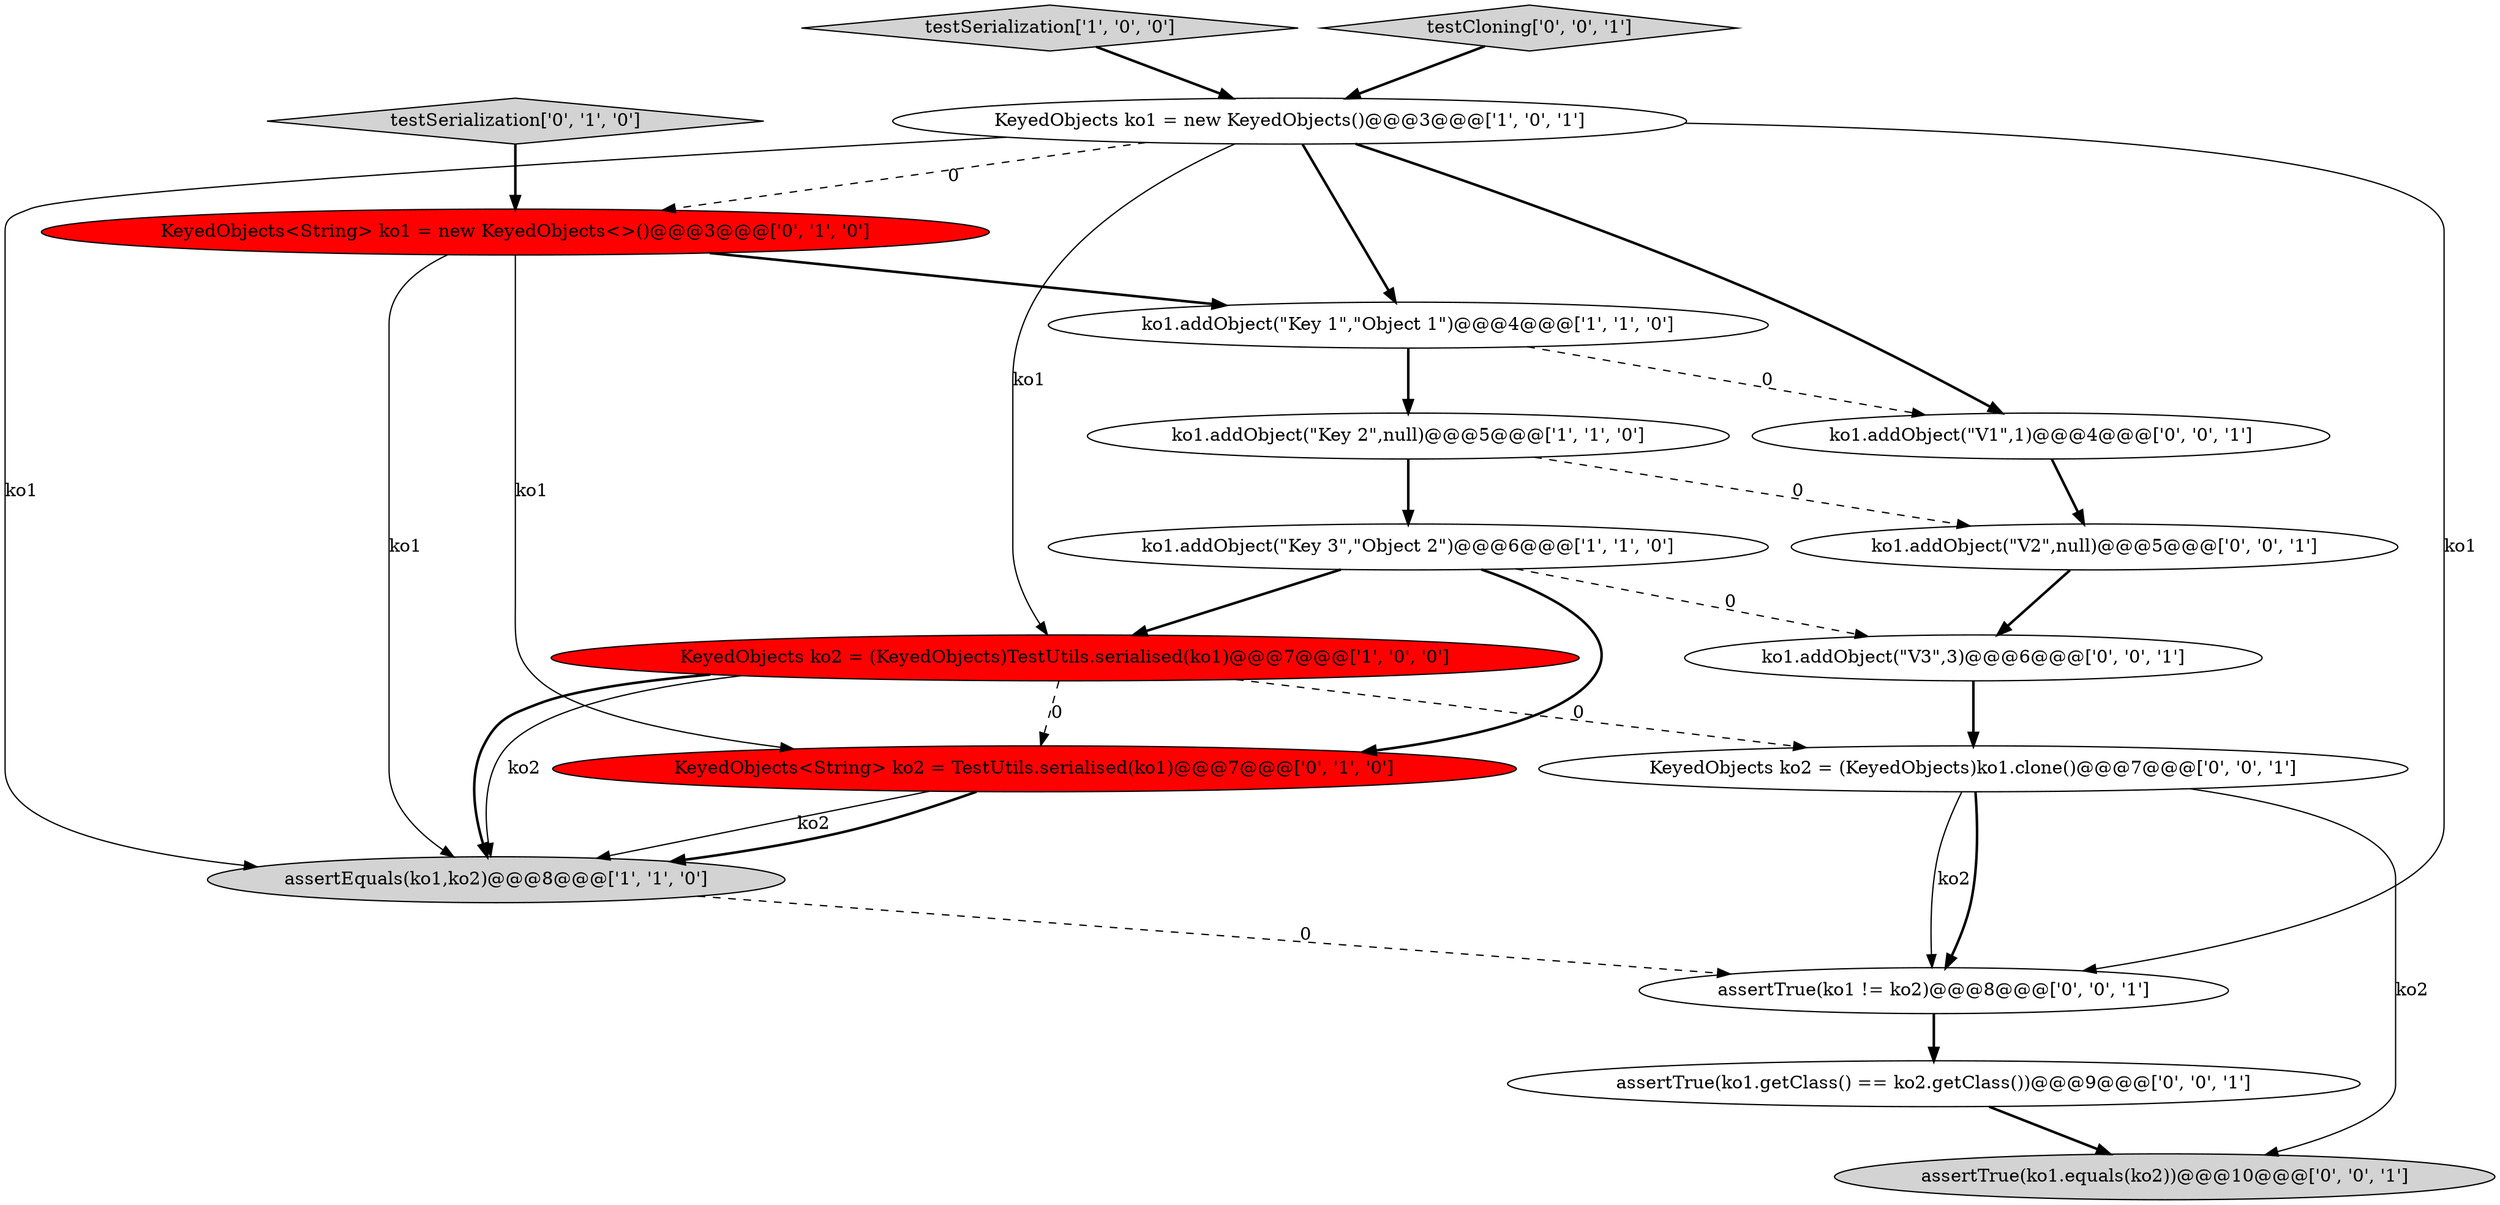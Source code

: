 digraph {
13 [style = filled, label = "KeyedObjects ko2 = (KeyedObjects)ko1.clone()@@@7@@@['0', '0', '1']", fillcolor = white, shape = ellipse image = "AAA0AAABBB3BBB"];
6 [style = filled, label = "ko1.addObject(\"Key 1\",\"Object 1\")@@@4@@@['1', '1', '0']", fillcolor = white, shape = ellipse image = "AAA0AAABBB1BBB"];
1 [style = filled, label = "assertEquals(ko1,ko2)@@@8@@@['1', '1', '0']", fillcolor = lightgray, shape = ellipse image = "AAA0AAABBB1BBB"];
7 [style = filled, label = "testSerialization['0', '1', '0']", fillcolor = lightgray, shape = diamond image = "AAA0AAABBB2BBB"];
15 [style = filled, label = "assertTrue(ko1.equals(ko2))@@@10@@@['0', '0', '1']", fillcolor = lightgray, shape = ellipse image = "AAA0AAABBB3BBB"];
16 [style = filled, label = "assertTrue(ko1 != ko2)@@@8@@@['0', '0', '1']", fillcolor = white, shape = ellipse image = "AAA0AAABBB3BBB"];
8 [style = filled, label = "KeyedObjects<String> ko1 = new KeyedObjects<>()@@@3@@@['0', '1', '0']", fillcolor = red, shape = ellipse image = "AAA1AAABBB2BBB"];
3 [style = filled, label = "ko1.addObject(\"Key 3\",\"Object 2\")@@@6@@@['1', '1', '0']", fillcolor = white, shape = ellipse image = "AAA0AAABBB1BBB"];
5 [style = filled, label = "testSerialization['1', '0', '0']", fillcolor = lightgray, shape = diamond image = "AAA0AAABBB1BBB"];
11 [style = filled, label = "ko1.addObject(\"V1\",1)@@@4@@@['0', '0', '1']", fillcolor = white, shape = ellipse image = "AAA0AAABBB3BBB"];
17 [style = filled, label = "testCloning['0', '0', '1']", fillcolor = lightgray, shape = diamond image = "AAA0AAABBB3BBB"];
4 [style = filled, label = "KeyedObjects ko2 = (KeyedObjects)TestUtils.serialised(ko1)@@@7@@@['1', '0', '0']", fillcolor = red, shape = ellipse image = "AAA1AAABBB1BBB"];
2 [style = filled, label = "ko1.addObject(\"Key 2\",null)@@@5@@@['1', '1', '0']", fillcolor = white, shape = ellipse image = "AAA0AAABBB1BBB"];
12 [style = filled, label = "ko1.addObject(\"V3\",3)@@@6@@@['0', '0', '1']", fillcolor = white, shape = ellipse image = "AAA0AAABBB3BBB"];
0 [style = filled, label = "KeyedObjects ko1 = new KeyedObjects()@@@3@@@['1', '0', '1']", fillcolor = white, shape = ellipse image = "AAA0AAABBB1BBB"];
9 [style = filled, label = "KeyedObjects<String> ko2 = TestUtils.serialised(ko1)@@@7@@@['0', '1', '0']", fillcolor = red, shape = ellipse image = "AAA1AAABBB2BBB"];
10 [style = filled, label = "ko1.addObject(\"V2\",null)@@@5@@@['0', '0', '1']", fillcolor = white, shape = ellipse image = "AAA0AAABBB3BBB"];
14 [style = filled, label = "assertTrue(ko1.getClass() == ko2.getClass())@@@9@@@['0', '0', '1']", fillcolor = white, shape = ellipse image = "AAA0AAABBB3BBB"];
0->6 [style = bold, label=""];
2->3 [style = bold, label=""];
0->4 [style = solid, label="ko1"];
6->11 [style = dashed, label="0"];
13->16 [style = solid, label="ko2"];
0->11 [style = bold, label=""];
8->6 [style = bold, label=""];
7->8 [style = bold, label=""];
4->1 [style = solid, label="ko2"];
3->4 [style = bold, label=""];
13->16 [style = bold, label=""];
8->9 [style = solid, label="ko1"];
2->10 [style = dashed, label="0"];
6->2 [style = bold, label=""];
9->1 [style = solid, label="ko2"];
3->9 [style = bold, label=""];
12->13 [style = bold, label=""];
4->9 [style = dashed, label="0"];
17->0 [style = bold, label=""];
8->1 [style = solid, label="ko1"];
0->16 [style = solid, label="ko1"];
3->12 [style = dashed, label="0"];
5->0 [style = bold, label=""];
11->10 [style = bold, label=""];
10->12 [style = bold, label=""];
1->16 [style = dashed, label="0"];
0->1 [style = solid, label="ko1"];
16->14 [style = bold, label=""];
0->8 [style = dashed, label="0"];
14->15 [style = bold, label=""];
4->1 [style = bold, label=""];
9->1 [style = bold, label=""];
4->13 [style = dashed, label="0"];
13->15 [style = solid, label="ko2"];
}
